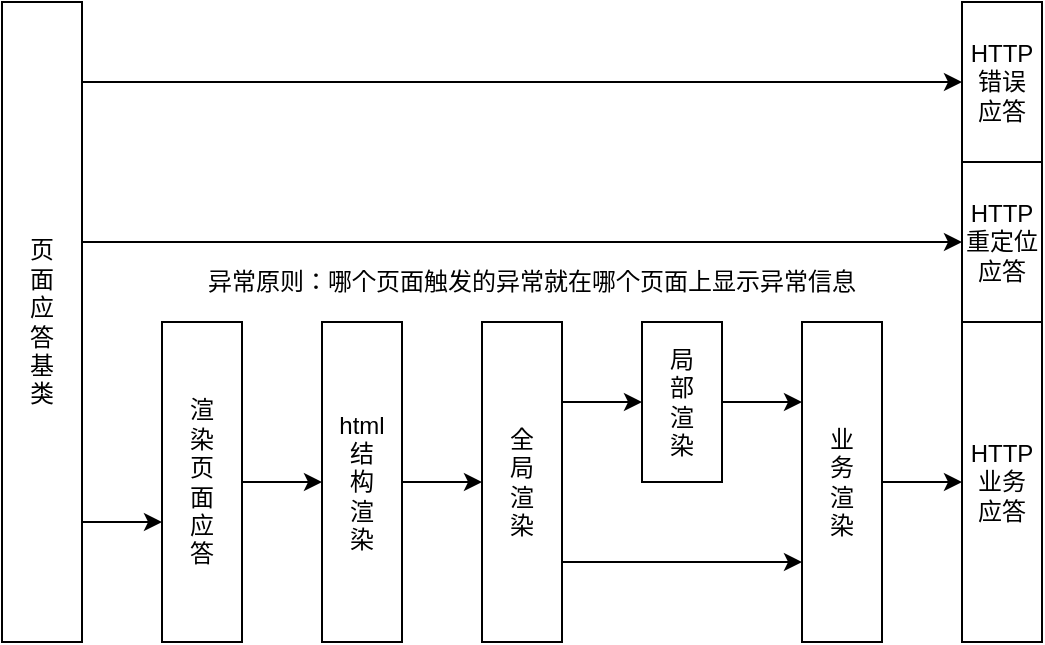 <mxfile pages="1" version="11.2.8" type="github"><diagram id="g1nDHChdI3M6R9JiCXjo" name="第 1 页"><mxGraphModel dx="1183" dy="688" grid="1" gridSize="10" guides="1" tooltips="1" connect="1" arrows="1" fold="1" page="1" pageScale="1" pageWidth="827" pageHeight="583" math="0" shadow="0"><root><mxCell id="0"/><mxCell id="1" parent="0"/><mxCell id="CE0PrFvWAFrdw7EADg85-12" style="edgeStyle=orthogonalEdgeStyle;rounded=0;orthogonalLoop=1;jettySize=auto;html=1;exitX=1;exitY=0.25;exitDx=0;exitDy=0;entryX=0;entryY=0.5;entryDx=0;entryDy=0;" edge="1" parent="1" source="SYcRluCzsth1b7bnGyp5-1" target="SYcRluCzsth1b7bnGyp5-2"><mxGeometry relative="1" as="geometry"><Array as="points"><mxPoint x="193" y="160"/></Array></mxGeometry></mxCell><mxCell id="CE0PrFvWAFrdw7EADg85-13" style="edgeStyle=orthogonalEdgeStyle;rounded=0;orthogonalLoop=1;jettySize=auto;html=1;exitX=1;exitY=0.25;exitDx=0;exitDy=0;entryX=0;entryY=0.5;entryDx=0;entryDy=0;" edge="1" parent="1" source="SYcRluCzsth1b7bnGyp5-1" target="SYcRluCzsth1b7bnGyp5-3"><mxGeometry relative="1" as="geometry"><Array as="points"><mxPoint x="193" y="240"/></Array></mxGeometry></mxCell><mxCell id="CE0PrFvWAFrdw7EADg85-14" style="edgeStyle=orthogonalEdgeStyle;rounded=0;orthogonalLoop=1;jettySize=auto;html=1;exitX=1;exitY=0.5;exitDx=0;exitDy=0;" edge="1" parent="1" source="SYcRluCzsth1b7bnGyp5-1" target="SYcRluCzsth1b7bnGyp5-4"><mxGeometry relative="1" as="geometry"><Array as="points"><mxPoint x="193" y="380"/></Array></mxGeometry></mxCell><mxCell id="SYcRluCzsth1b7bnGyp5-1" value="页&lt;br&gt;面&lt;br&gt;应&lt;br&gt;答&lt;br&gt;基&lt;br&gt;类" style="rounded=0;whiteSpace=wrap;html=1;" parent="1" vertex="1"><mxGeometry x="153" y="120" width="40" height="320" as="geometry"/></mxCell><mxCell id="SYcRluCzsth1b7bnGyp5-2" value="HTTP错误&lt;br&gt;应答" style="rounded=0;whiteSpace=wrap;html=1;" parent="1" vertex="1"><mxGeometry x="633" y="120" width="40" height="80" as="geometry"/></mxCell><mxCell id="SYcRluCzsth1b7bnGyp5-3" value="HTTP重定位&lt;br&gt;应答" style="rounded=0;whiteSpace=wrap;html=1;" parent="1" vertex="1"><mxGeometry x="633" y="200" width="40" height="80" as="geometry"/></mxCell><mxCell id="SYcRluCzsth1b7bnGyp5-9" style="edgeStyle=orthogonalEdgeStyle;rounded=0;orthogonalLoop=1;jettySize=auto;html=1;exitX=1;exitY=0.5;exitDx=0;exitDy=0;entryX=0;entryY=0.5;entryDx=0;entryDy=0;" parent="1" source="SYcRluCzsth1b7bnGyp5-4" target="SYcRluCzsth1b7bnGyp5-8" edge="1"><mxGeometry relative="1" as="geometry"/></mxCell><mxCell id="SYcRluCzsth1b7bnGyp5-4" value="渲&lt;br&gt;染&lt;br&gt;页&lt;br&gt;面&lt;br&gt;应&lt;br&gt;答" style="rounded=0;whiteSpace=wrap;html=1;" parent="1" vertex="1"><mxGeometry x="233" y="280" width="40" height="160" as="geometry"/></mxCell><mxCell id="CE0PrFvWAFrdw7EADg85-16" style="edgeStyle=orthogonalEdgeStyle;rounded=0;orthogonalLoop=1;jettySize=auto;html=1;exitX=1;exitY=0.5;exitDx=0;exitDy=0;entryX=0;entryY=0.5;entryDx=0;entryDy=0;" edge="1" parent="1" source="SYcRluCzsth1b7bnGyp5-5" target="CE0PrFvWAFrdw7EADg85-15"><mxGeometry relative="1" as="geometry"/></mxCell><mxCell id="SYcRluCzsth1b7bnGyp5-5" value="业&lt;br&gt;务&lt;br&gt;渲&lt;br&gt;染" style="rounded=0;whiteSpace=wrap;html=1;" parent="1" vertex="1"><mxGeometry x="553" y="280" width="40" height="160" as="geometry"/></mxCell><mxCell id="SYcRluCzsth1b7bnGyp5-7" value="异常原则：哪个页面触发的异常就在哪个页面上显示异常信息" style="text;html=1;strokeColor=none;fillColor=none;align=center;verticalAlign=middle;whiteSpace=wrap;rounded=0;" parent="1" vertex="1"><mxGeometry x="253" y="250" width="330" height="20" as="geometry"/></mxCell><mxCell id="CE0PrFvWAFrdw7EADg85-7" style="edgeStyle=orthogonalEdgeStyle;rounded=0;orthogonalLoop=1;jettySize=auto;html=1;exitX=1;exitY=0.5;exitDx=0;exitDy=0;entryX=0;entryY=0.5;entryDx=0;entryDy=0;" edge="1" parent="1" source="SYcRluCzsth1b7bnGyp5-8" target="CE0PrFvWAFrdw7EADg85-6"><mxGeometry relative="1" as="geometry"/></mxCell><mxCell id="SYcRluCzsth1b7bnGyp5-8" value="html&lt;br&gt;结&lt;br&gt;构&lt;br&gt;渲&lt;br&gt;染" style="rounded=0;whiteSpace=wrap;html=1;" parent="1" vertex="1"><mxGeometry x="313" y="280" width="40" height="160" as="geometry"/></mxCell><mxCell id="CE0PrFvWAFrdw7EADg85-9" style="edgeStyle=orthogonalEdgeStyle;rounded=0;orthogonalLoop=1;jettySize=auto;html=1;exitX=1;exitY=0.25;exitDx=0;exitDy=0;entryX=0;entryY=0.5;entryDx=0;entryDy=0;" edge="1" parent="1" source="CE0PrFvWAFrdw7EADg85-6" target="CE0PrFvWAFrdw7EADg85-8"><mxGeometry relative="1" as="geometry"/></mxCell><mxCell id="CE0PrFvWAFrdw7EADg85-11" style="edgeStyle=orthogonalEdgeStyle;rounded=0;orthogonalLoop=1;jettySize=auto;html=1;exitX=1;exitY=0.75;exitDx=0;exitDy=0;entryX=0;entryY=0.75;entryDx=0;entryDy=0;" edge="1" parent="1" source="CE0PrFvWAFrdw7EADg85-6" target="SYcRluCzsth1b7bnGyp5-5"><mxGeometry relative="1" as="geometry"/></mxCell><mxCell id="CE0PrFvWAFrdw7EADg85-6" value="全&lt;br&gt;局&lt;br&gt;渲&lt;br&gt;染" style="rounded=0;whiteSpace=wrap;html=1;" vertex="1" parent="1"><mxGeometry x="393" y="280" width="40" height="160" as="geometry"/></mxCell><mxCell id="CE0PrFvWAFrdw7EADg85-10" style="edgeStyle=orthogonalEdgeStyle;rounded=0;orthogonalLoop=1;jettySize=auto;html=1;exitX=1;exitY=0.5;exitDx=0;exitDy=0;entryX=0;entryY=0.25;entryDx=0;entryDy=0;" edge="1" parent="1" source="CE0PrFvWAFrdw7EADg85-8" target="SYcRluCzsth1b7bnGyp5-5"><mxGeometry relative="1" as="geometry"/></mxCell><mxCell id="CE0PrFvWAFrdw7EADg85-8" value="局&lt;br&gt;部&lt;br&gt;渲&lt;br&gt;染" style="rounded=0;whiteSpace=wrap;html=1;" vertex="1" parent="1"><mxGeometry x="473" y="280" width="40" height="80" as="geometry"/></mxCell><mxCell id="CE0PrFvWAFrdw7EADg85-15" value="HTTP&lt;br&gt;业务&lt;br&gt;应答" style="rounded=0;whiteSpace=wrap;html=1;" vertex="1" parent="1"><mxGeometry x="633" y="280" width="40" height="160" as="geometry"/></mxCell></root></mxGraphModel></diagram></mxfile>
